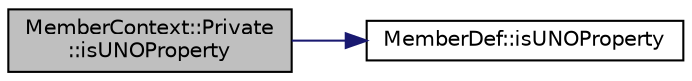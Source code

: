 digraph "MemberContext::Private::isUNOProperty"
{
 // LATEX_PDF_SIZE
  edge [fontname="Helvetica",fontsize="10",labelfontname="Helvetica",labelfontsize="10"];
  node [fontname="Helvetica",fontsize="10",shape=record];
  rankdir="LR";
  Node1 [label="MemberContext::Private\l::isUNOProperty",height=0.2,width=0.4,color="black", fillcolor="grey75", style="filled", fontcolor="black",tooltip=" "];
  Node1 -> Node2 [color="midnightblue",fontsize="10",style="solid",fontname="Helvetica"];
  Node2 [label="MemberDef::isUNOProperty",height=0.2,width=0.4,color="black", fillcolor="white", style="filled",URL="$classMemberDef.html#ae4cae75d9163036f5bc9a232dc880812",tooltip=" "];
}
